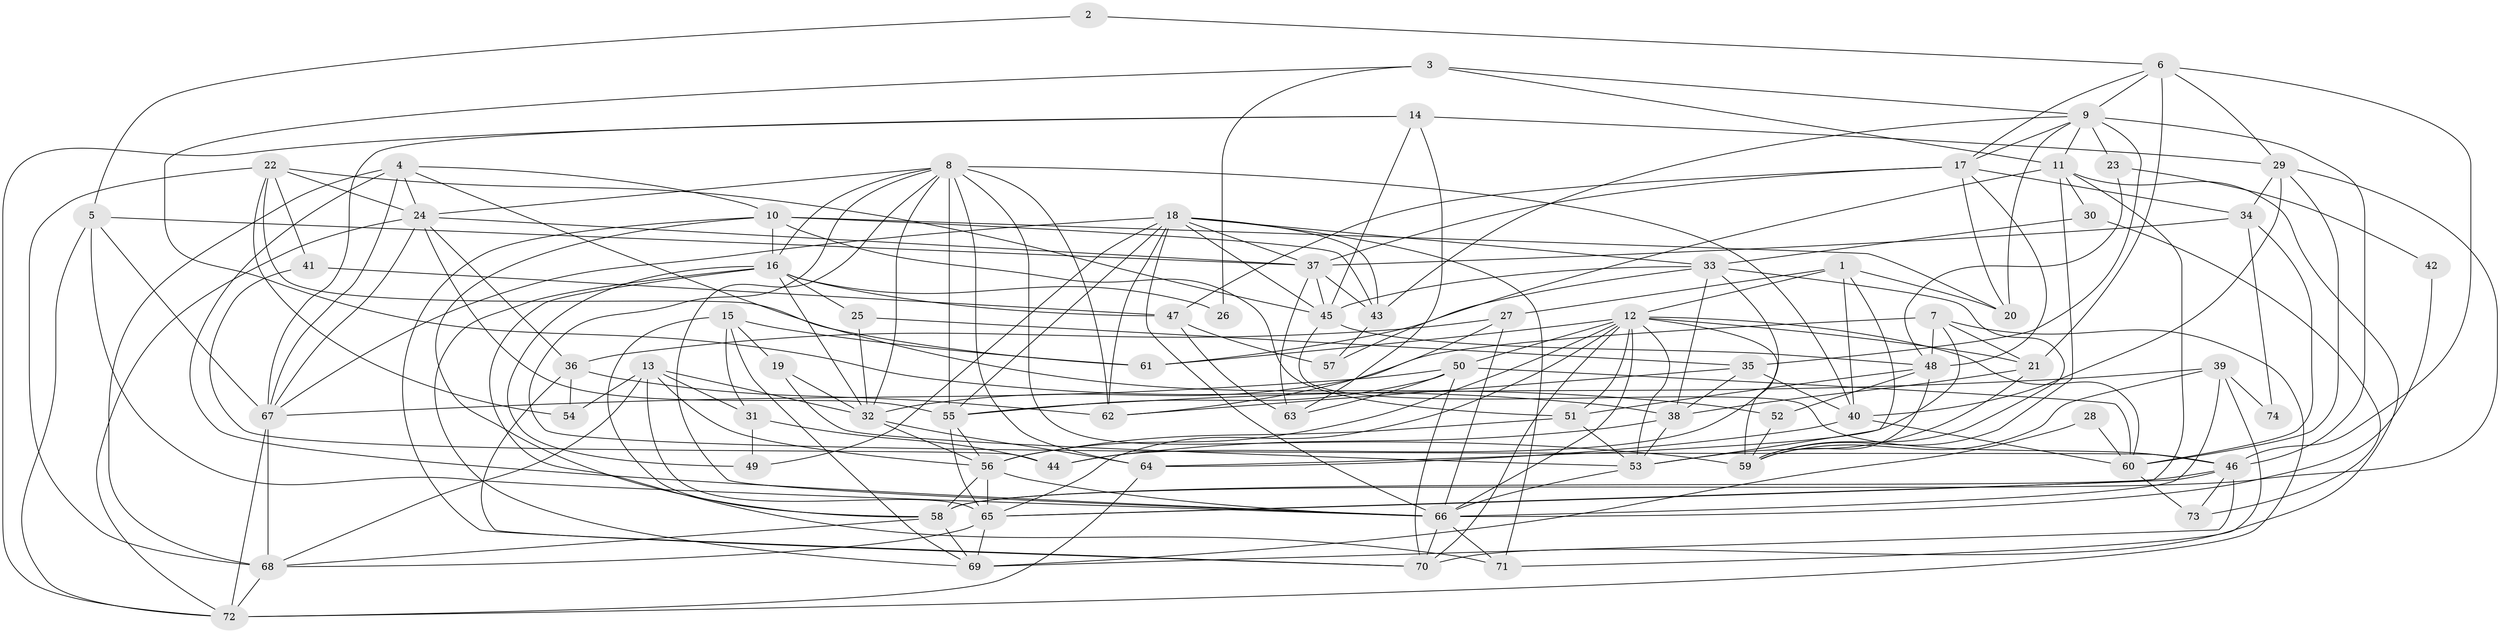 // original degree distribution, {4: 0.24324324324324326, 2: 0.12162162162162163, 3: 0.30405405405405406, 7: 0.06756756756756757, 6: 0.08108108108108109, 5: 0.18243243243243243}
// Generated by graph-tools (version 1.1) at 2025/02/03/09/25 03:02:06]
// undirected, 74 vertices, 208 edges
graph export_dot {
graph [start="1"]
  node [color=gray90,style=filled];
  1;
  2;
  3;
  4;
  5;
  6;
  7;
  8;
  9;
  10;
  11;
  12;
  13;
  14;
  15;
  16;
  17;
  18;
  19;
  20;
  21;
  22;
  23;
  24;
  25;
  26;
  27;
  28;
  29;
  30;
  31;
  32;
  33;
  34;
  35;
  36;
  37;
  38;
  39;
  40;
  41;
  42;
  43;
  44;
  45;
  46;
  47;
  48;
  49;
  50;
  51;
  52;
  53;
  54;
  55;
  56;
  57;
  58;
  59;
  60;
  61;
  62;
  63;
  64;
  65;
  66;
  67;
  68;
  69;
  70;
  71;
  72;
  73;
  74;
  1 -- 12 [weight=1.0];
  1 -- 20 [weight=1.0];
  1 -- 27 [weight=1.0];
  1 -- 40 [weight=1.0];
  1 -- 53 [weight=1.0];
  2 -- 5 [weight=1.0];
  2 -- 6 [weight=1.0];
  3 -- 9 [weight=1.0];
  3 -- 11 [weight=2.0];
  3 -- 26 [weight=1.0];
  3 -- 38 [weight=2.0];
  4 -- 10 [weight=1.0];
  4 -- 24 [weight=1.0];
  4 -- 52 [weight=1.0];
  4 -- 66 [weight=1.0];
  4 -- 67 [weight=1.0];
  4 -- 68 [weight=1.0];
  5 -- 37 [weight=1.0];
  5 -- 66 [weight=2.0];
  5 -- 67 [weight=1.0];
  5 -- 72 [weight=1.0];
  6 -- 9 [weight=1.0];
  6 -- 17 [weight=1.0];
  6 -- 21 [weight=1.0];
  6 -- 29 [weight=1.0];
  6 -- 46 [weight=1.0];
  7 -- 21 [weight=1.0];
  7 -- 32 [weight=1.0];
  7 -- 48 [weight=1.0];
  7 -- 64 [weight=1.0];
  7 -- 72 [weight=1.0];
  8 -- 16 [weight=1.0];
  8 -- 24 [weight=1.0];
  8 -- 32 [weight=1.0];
  8 -- 40 [weight=1.0];
  8 -- 46 [weight=1.0];
  8 -- 55 [weight=1.0];
  8 -- 59 [weight=1.0];
  8 -- 62 [weight=1.0];
  8 -- 64 [weight=2.0];
  8 -- 66 [weight=1.0];
  9 -- 11 [weight=1.0];
  9 -- 17 [weight=1.0];
  9 -- 20 [weight=1.0];
  9 -- 23 [weight=2.0];
  9 -- 35 [weight=1.0];
  9 -- 43 [weight=1.0];
  9 -- 46 [weight=1.0];
  10 -- 16 [weight=1.0];
  10 -- 20 [weight=1.0];
  10 -- 43 [weight=1.0];
  10 -- 51 [weight=1.0];
  10 -- 58 [weight=1.0];
  10 -- 70 [weight=1.0];
  11 -- 30 [weight=1.0];
  11 -- 57 [weight=1.0];
  11 -- 59 [weight=1.0];
  11 -- 65 [weight=1.0];
  11 -- 70 [weight=1.0];
  12 -- 21 [weight=1.0];
  12 -- 50 [weight=1.0];
  12 -- 51 [weight=1.0];
  12 -- 53 [weight=1.0];
  12 -- 56 [weight=1.0];
  12 -- 59 [weight=1.0];
  12 -- 60 [weight=1.0];
  12 -- 61 [weight=1.0];
  12 -- 65 [weight=1.0];
  12 -- 66 [weight=1.0];
  12 -- 70 [weight=2.0];
  13 -- 31 [weight=1.0];
  13 -- 32 [weight=1.0];
  13 -- 54 [weight=1.0];
  13 -- 56 [weight=1.0];
  13 -- 65 [weight=1.0];
  13 -- 68 [weight=1.0];
  14 -- 29 [weight=1.0];
  14 -- 45 [weight=1.0];
  14 -- 63 [weight=1.0];
  14 -- 67 [weight=1.0];
  14 -- 72 [weight=1.0];
  15 -- 19 [weight=1.0];
  15 -- 31 [weight=1.0];
  15 -- 58 [weight=1.0];
  15 -- 61 [weight=1.0];
  15 -- 69 [weight=1.0];
  16 -- 25 [weight=1.0];
  16 -- 26 [weight=1.0];
  16 -- 32 [weight=1.0];
  16 -- 47 [weight=1.0];
  16 -- 49 [weight=1.0];
  16 -- 69 [weight=1.0];
  16 -- 71 [weight=1.0];
  17 -- 20 [weight=1.0];
  17 -- 34 [weight=1.0];
  17 -- 37 [weight=1.0];
  17 -- 47 [weight=1.0];
  17 -- 48 [weight=2.0];
  18 -- 33 [weight=1.0];
  18 -- 37 [weight=1.0];
  18 -- 43 [weight=1.0];
  18 -- 45 [weight=1.0];
  18 -- 49 [weight=1.0];
  18 -- 55 [weight=1.0];
  18 -- 62 [weight=1.0];
  18 -- 66 [weight=1.0];
  18 -- 67 [weight=1.0];
  18 -- 71 [weight=1.0];
  19 -- 32 [weight=1.0];
  19 -- 53 [weight=1.0];
  21 -- 38 [weight=1.0];
  21 -- 53 [weight=1.0];
  22 -- 24 [weight=1.0];
  22 -- 41 [weight=1.0];
  22 -- 45 [weight=1.0];
  22 -- 54 [weight=1.0];
  22 -- 61 [weight=1.0];
  22 -- 68 [weight=2.0];
  23 -- 42 [weight=1.0];
  23 -- 48 [weight=1.0];
  24 -- 36 [weight=1.0];
  24 -- 37 [weight=1.0];
  24 -- 55 [weight=1.0];
  24 -- 67 [weight=1.0];
  24 -- 72 [weight=1.0];
  25 -- 32 [weight=1.0];
  25 -- 35 [weight=1.0];
  27 -- 36 [weight=1.0];
  27 -- 62 [weight=1.0];
  27 -- 66 [weight=1.0];
  28 -- 60 [weight=1.0];
  28 -- 69 [weight=1.0];
  29 -- 34 [weight=1.0];
  29 -- 40 [weight=1.0];
  29 -- 58 [weight=1.0];
  29 -- 60 [weight=1.0];
  30 -- 33 [weight=2.0];
  30 -- 73 [weight=1.0];
  31 -- 44 [weight=1.0];
  31 -- 49 [weight=1.0];
  32 -- 56 [weight=1.0];
  32 -- 64 [weight=1.0];
  33 -- 38 [weight=1.0];
  33 -- 44 [weight=1.0];
  33 -- 45 [weight=2.0];
  33 -- 59 [weight=1.0];
  33 -- 61 [weight=1.0];
  34 -- 37 [weight=1.0];
  34 -- 60 [weight=1.0];
  34 -- 74 [weight=1.0];
  35 -- 38 [weight=1.0];
  35 -- 40 [weight=1.0];
  35 -- 62 [weight=1.0];
  36 -- 54 [weight=1.0];
  36 -- 62 [weight=1.0];
  36 -- 70 [weight=2.0];
  37 -- 43 [weight=1.0];
  37 -- 45 [weight=1.0];
  37 -- 63 [weight=1.0];
  38 -- 44 [weight=1.0];
  38 -- 53 [weight=1.0];
  39 -- 55 [weight=1.0];
  39 -- 59 [weight=1.0];
  39 -- 66 [weight=1.0];
  39 -- 71 [weight=1.0];
  39 -- 74 [weight=1.0];
  40 -- 60 [weight=1.0];
  40 -- 64 [weight=1.0];
  41 -- 44 [weight=1.0];
  41 -- 47 [weight=1.0];
  42 -- 66 [weight=1.0];
  43 -- 57 [weight=1.0];
  45 -- 46 [weight=1.0];
  45 -- 48 [weight=1.0];
  46 -- 58 [weight=1.0];
  46 -- 65 [weight=1.0];
  46 -- 69 [weight=1.0];
  46 -- 73 [weight=1.0];
  47 -- 57 [weight=1.0];
  47 -- 63 [weight=1.0];
  48 -- 51 [weight=1.0];
  48 -- 52 [weight=1.0];
  48 -- 59 [weight=1.0];
  50 -- 55 [weight=1.0];
  50 -- 60 [weight=1.0];
  50 -- 63 [weight=1.0];
  50 -- 67 [weight=1.0];
  50 -- 70 [weight=1.0];
  51 -- 53 [weight=1.0];
  51 -- 56 [weight=1.0];
  52 -- 59 [weight=1.0];
  53 -- 66 [weight=1.0];
  55 -- 56 [weight=1.0];
  55 -- 65 [weight=1.0];
  56 -- 58 [weight=1.0];
  56 -- 65 [weight=1.0];
  56 -- 66 [weight=1.0];
  58 -- 68 [weight=1.0];
  58 -- 69 [weight=1.0];
  60 -- 73 [weight=1.0];
  64 -- 72 [weight=1.0];
  65 -- 68 [weight=1.0];
  65 -- 69 [weight=1.0];
  66 -- 70 [weight=1.0];
  66 -- 71 [weight=1.0];
  67 -- 68 [weight=1.0];
  67 -- 72 [weight=1.0];
  68 -- 72 [weight=1.0];
}
